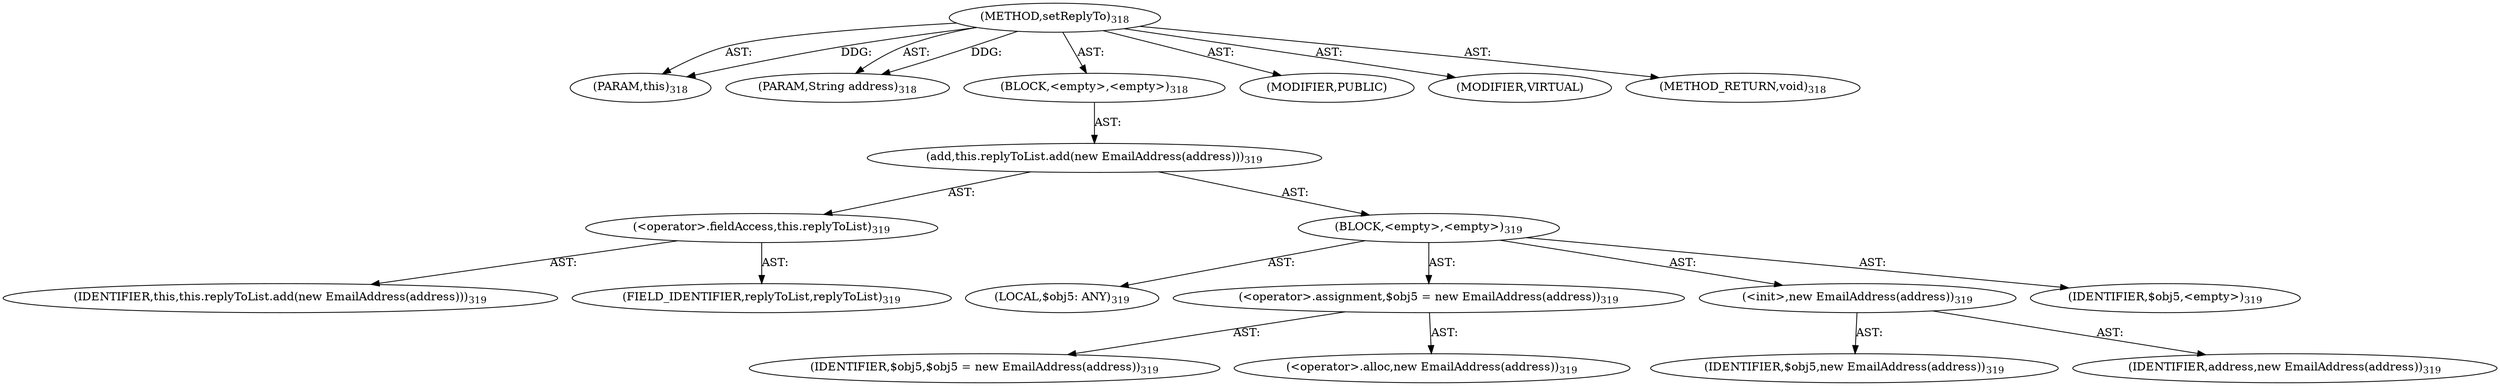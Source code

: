 digraph "setReplyTo" {  
"111669149712" [label = <(METHOD,setReplyTo)<SUB>318</SUB>> ]
"115964117006" [label = <(PARAM,this)<SUB>318</SUB>> ]
"115964117028" [label = <(PARAM,String address)<SUB>318</SUB>> ]
"25769803802" [label = <(BLOCK,&lt;empty&gt;,&lt;empty&gt;)<SUB>318</SUB>> ]
"30064771154" [label = <(add,this.replyToList.add(new EmailAddress(address)))<SUB>319</SUB>> ]
"30064771155" [label = <(&lt;operator&gt;.fieldAccess,this.replyToList)<SUB>319</SUB>> ]
"68719476759" [label = <(IDENTIFIER,this,this.replyToList.add(new EmailAddress(address)))<SUB>319</SUB>> ]
"55834574876" [label = <(FIELD_IDENTIFIER,replyToList,replyToList)<SUB>319</SUB>> ]
"25769803803" [label = <(BLOCK,&lt;empty&gt;,&lt;empty&gt;)<SUB>319</SUB>> ]
"94489280517" [label = <(LOCAL,$obj5: ANY)<SUB>319</SUB>> ]
"30064771156" [label = <(&lt;operator&gt;.assignment,$obj5 = new EmailAddress(address))<SUB>319</SUB>> ]
"68719476813" [label = <(IDENTIFIER,$obj5,$obj5 = new EmailAddress(address))<SUB>319</SUB>> ]
"30064771157" [label = <(&lt;operator&gt;.alloc,new EmailAddress(address))<SUB>319</SUB>> ]
"30064771158" [label = <(&lt;init&gt;,new EmailAddress(address))<SUB>319</SUB>> ]
"68719476814" [label = <(IDENTIFIER,$obj5,new EmailAddress(address))<SUB>319</SUB>> ]
"68719476815" [label = <(IDENTIFIER,address,new EmailAddress(address))<SUB>319</SUB>> ]
"68719476816" [label = <(IDENTIFIER,$obj5,&lt;empty&gt;)<SUB>319</SUB>> ]
"133143986236" [label = <(MODIFIER,PUBLIC)> ]
"133143986237" [label = <(MODIFIER,VIRTUAL)> ]
"128849018896" [label = <(METHOD_RETURN,void)<SUB>318</SUB>> ]
  "111669149712" -> "115964117006"  [ label = "AST: "] 
  "111669149712" -> "115964117028"  [ label = "AST: "] 
  "111669149712" -> "25769803802"  [ label = "AST: "] 
  "111669149712" -> "133143986236"  [ label = "AST: "] 
  "111669149712" -> "133143986237"  [ label = "AST: "] 
  "111669149712" -> "128849018896"  [ label = "AST: "] 
  "25769803802" -> "30064771154"  [ label = "AST: "] 
  "30064771154" -> "30064771155"  [ label = "AST: "] 
  "30064771154" -> "25769803803"  [ label = "AST: "] 
  "30064771155" -> "68719476759"  [ label = "AST: "] 
  "30064771155" -> "55834574876"  [ label = "AST: "] 
  "25769803803" -> "94489280517"  [ label = "AST: "] 
  "25769803803" -> "30064771156"  [ label = "AST: "] 
  "25769803803" -> "30064771158"  [ label = "AST: "] 
  "25769803803" -> "68719476816"  [ label = "AST: "] 
  "30064771156" -> "68719476813"  [ label = "AST: "] 
  "30064771156" -> "30064771157"  [ label = "AST: "] 
  "30064771158" -> "68719476814"  [ label = "AST: "] 
  "30064771158" -> "68719476815"  [ label = "AST: "] 
  "111669149712" -> "115964117006"  [ label = "DDG: "] 
  "111669149712" -> "115964117028"  [ label = "DDG: "] 
}
